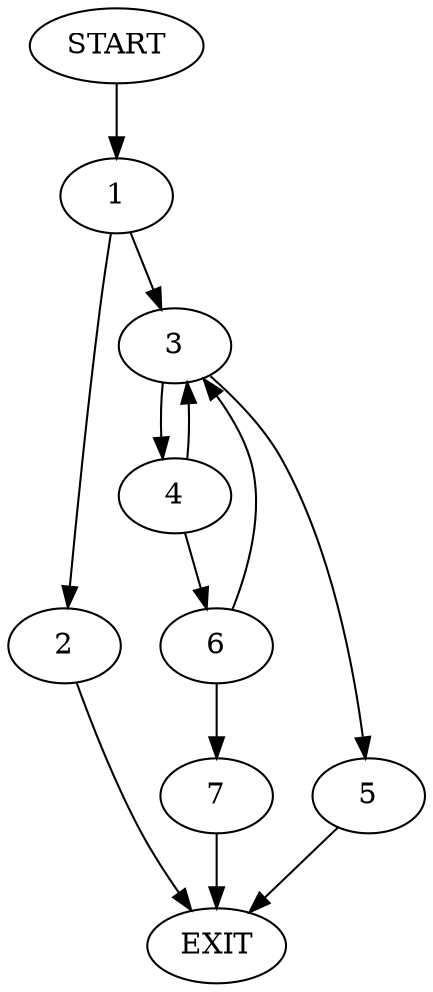 digraph {
0 [label="START"]
8 [label="EXIT"]
0 -> 1
1 -> 2
1 -> 3
2 -> 8
3 -> 4
3 -> 5
4 -> 6
4 -> 3
5 -> 8
6 -> 7
6 -> 3
7 -> 8
}
